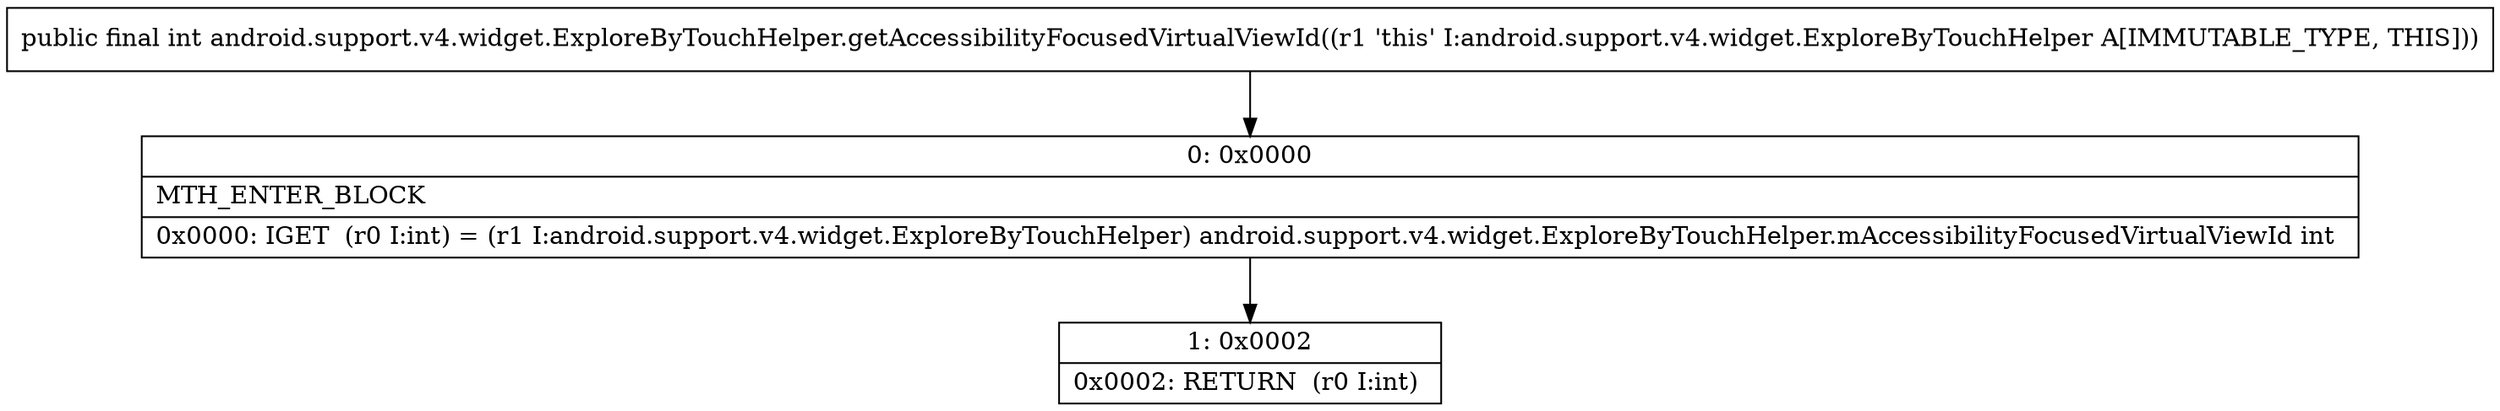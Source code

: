 digraph "CFG forandroid.support.v4.widget.ExploreByTouchHelper.getAccessibilityFocusedVirtualViewId()I" {
Node_0 [shape=record,label="{0\:\ 0x0000|MTH_ENTER_BLOCK\l|0x0000: IGET  (r0 I:int) = (r1 I:android.support.v4.widget.ExploreByTouchHelper) android.support.v4.widget.ExploreByTouchHelper.mAccessibilityFocusedVirtualViewId int \l}"];
Node_1 [shape=record,label="{1\:\ 0x0002|0x0002: RETURN  (r0 I:int) \l}"];
MethodNode[shape=record,label="{public final int android.support.v4.widget.ExploreByTouchHelper.getAccessibilityFocusedVirtualViewId((r1 'this' I:android.support.v4.widget.ExploreByTouchHelper A[IMMUTABLE_TYPE, THIS])) }"];
MethodNode -> Node_0;
Node_0 -> Node_1;
}

